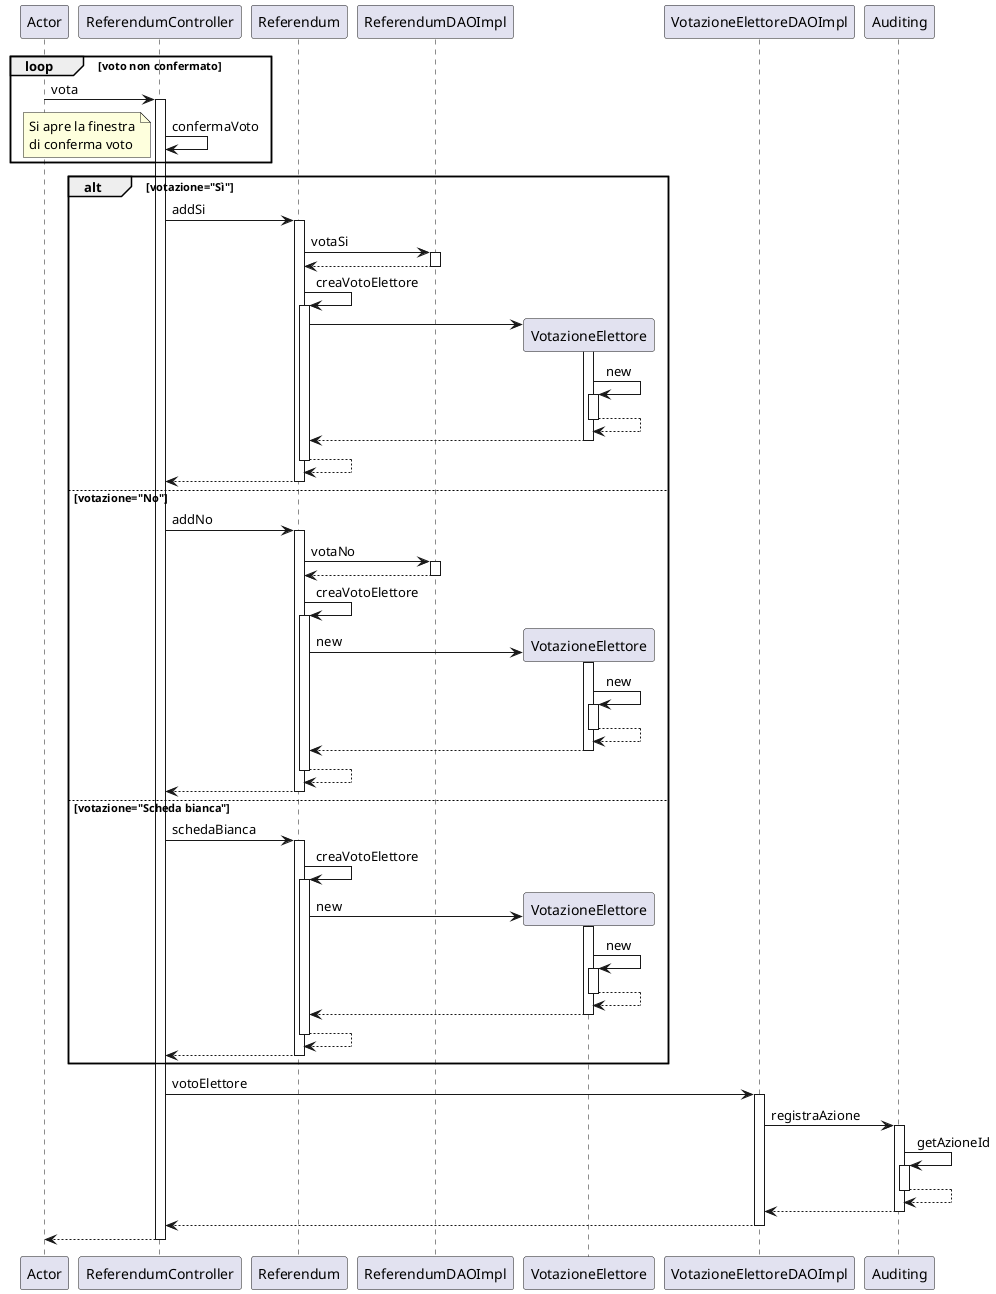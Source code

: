 @startuml
loop voto non confermato
    participant Actor
    Actor -> ReferendumController : vota
    activate ReferendumController
    ReferendumController -> ReferendumController : confermaVoto
    note left
            Si apre la finestra
            di conferma voto
        end note
end
alt votazione="Sì"
    activate ReferendumController
    ReferendumController -> Referendum : addSi
    activate Referendum
    Referendum -> ReferendumDAOImpl : votaSi
    activate ReferendumDAOImpl
    ReferendumDAOImpl --> Referendum
    deactivate ReferendumDAOImpl
    Referendum -> Referendum : creaVotoElettore
    activate Referendum
    create VotazioneElettore
    Referendum -> VotazioneElettore
    activate VotazioneElettore
    VotazioneElettore -> VotazioneElettore : new
    activate VotazioneElettore
    VotazioneElettore --> VotazioneElettore
    deactivate VotazioneElettore
    VotazioneElettore --> Referendum
    deactivate VotazioneElettore
    Referendum --> Referendum
    deactivate Referendum
    Referendum --> ReferendumController
    deactivate Referendum
else votazione="No"
    ReferendumController -> Referendum : addNo
    activate Referendum
    Referendum -> ReferendumDAOImpl : votaNo
    activate ReferendumDAOImpl
    ReferendumDAOImpl --> Referendum
    deactivate ReferendumDAOImpl
    Referendum -> Referendum : creaVotoElettore
    activate Referendum
    create VotazioneElettore
    Referendum -> VotazioneElettore : new
    activate VotazioneElettore
    VotazioneElettore -> VotazioneElettore : new
    activate VotazioneElettore
    VotazioneElettore --> VotazioneElettore
    deactivate VotazioneElettore
    VotazioneElettore --> Referendum
    deactivate VotazioneElettore
    Referendum --> Referendum
    deactivate Referendum
    Referendum --> ReferendumController
    deactivate Referendum
else votazione="Scheda bianca"
    ReferendumController -> Referendum : schedaBianca
    activate Referendum
    Referendum -> Referendum : creaVotoElettore
    activate Referendum
    create VotazioneElettore
    Referendum -> VotazioneElettore : new
    activate VotazioneElettore
    VotazioneElettore -> VotazioneElettore : new
    activate VotazioneElettore
    VotazioneElettore --> VotazioneElettore
    deactivate VotazioneElettore
    VotazioneElettore --> Referendum
    deactivate VotazioneElettore
    Referendum --> Referendum
    deactivate Referendum
    Referendum --> ReferendumController
    deactivate Referendum
end
ReferendumController -> VotazioneElettoreDAOImpl : votoElettore
activate VotazioneElettoreDAOImpl
VotazioneElettoreDAOImpl -> Auditing : registraAzione
activate Auditing
Auditing -> Auditing : getAzioneId
activate Auditing
Auditing --> Auditing
deactivate Auditing
Auditing --> VotazioneElettoreDAOImpl
deactivate Auditing
VotazioneElettoreDAOImpl --> ReferendumController
deactivate VotazioneElettoreDAOImpl

return
@enduml